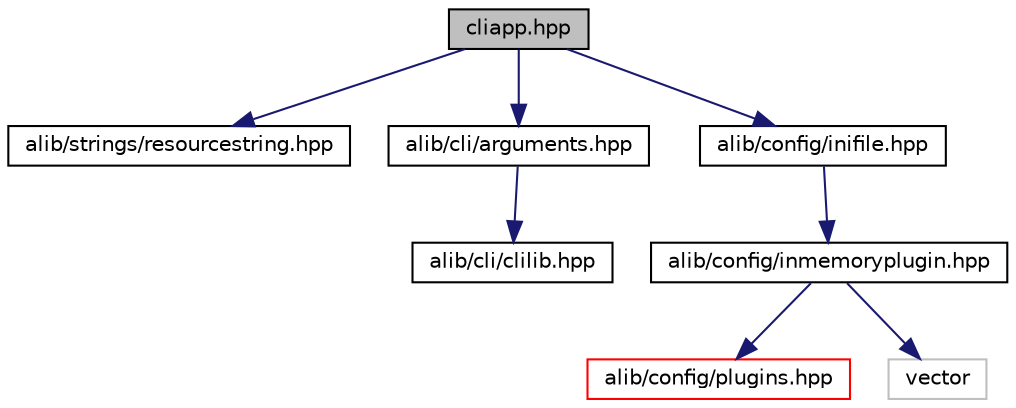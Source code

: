 digraph "cliapp.hpp"
{
  edge [fontname="Helvetica",fontsize="10",labelfontname="Helvetica",labelfontsize="10"];
  node [fontname="Helvetica",fontsize="10",shape=record];
  Node0 [label="cliapp.hpp",height=0.2,width=0.4,color="black", fillcolor="grey75", style="filled", fontcolor="black"];
  Node0 -> Node1 [color="midnightblue",fontsize="10",style="solid",fontname="Helvetica"];
  Node1 [label="alib/strings/resourcestring.hpp",height=0.2,width=0.4,color="black", fillcolor="white", style="filled",URL="$resourcestring_8hpp.html"];
  Node0 -> Node2 [color="midnightblue",fontsize="10",style="solid",fontname="Helvetica"];
  Node2 [label="alib/cli/arguments.hpp",height=0.2,width=0.4,color="black", fillcolor="white", style="filled",URL="$arguments_8hpp.html"];
  Node2 -> Node3 [color="midnightblue",fontsize="10",style="solid",fontname="Helvetica"];
  Node3 [label="alib/cli/clilib.hpp",height=0.2,width=0.4,color="black", fillcolor="white", style="filled",URL="$clilib_8hpp.html"];
  Node0 -> Node4 [color="midnightblue",fontsize="10",style="solid",fontname="Helvetica"];
  Node4 [label="alib/config/inifile.hpp",height=0.2,width=0.4,color="black", fillcolor="white", style="filled",URL="$inifile_8hpp.html"];
  Node4 -> Node5 [color="midnightblue",fontsize="10",style="solid",fontname="Helvetica"];
  Node5 [label="alib/config/inmemoryplugin.hpp",height=0.2,width=0.4,color="black", fillcolor="white", style="filled",URL="$inmemoryplugin_8hpp.html"];
  Node5 -> Node6 [color="midnightblue",fontsize="10",style="solid",fontname="Helvetica"];
  Node6 [label="alib/config/plugins.hpp",height=0.2,width=0.4,color="red", fillcolor="white", style="filled",URL="$plugins_8hpp.html"];
  Node5 -> Node16 [color="midnightblue",fontsize="10",style="solid",fontname="Helvetica"];
  Node16 [label="vector",height=0.2,width=0.4,color="grey75", fillcolor="white", style="filled"];
}

